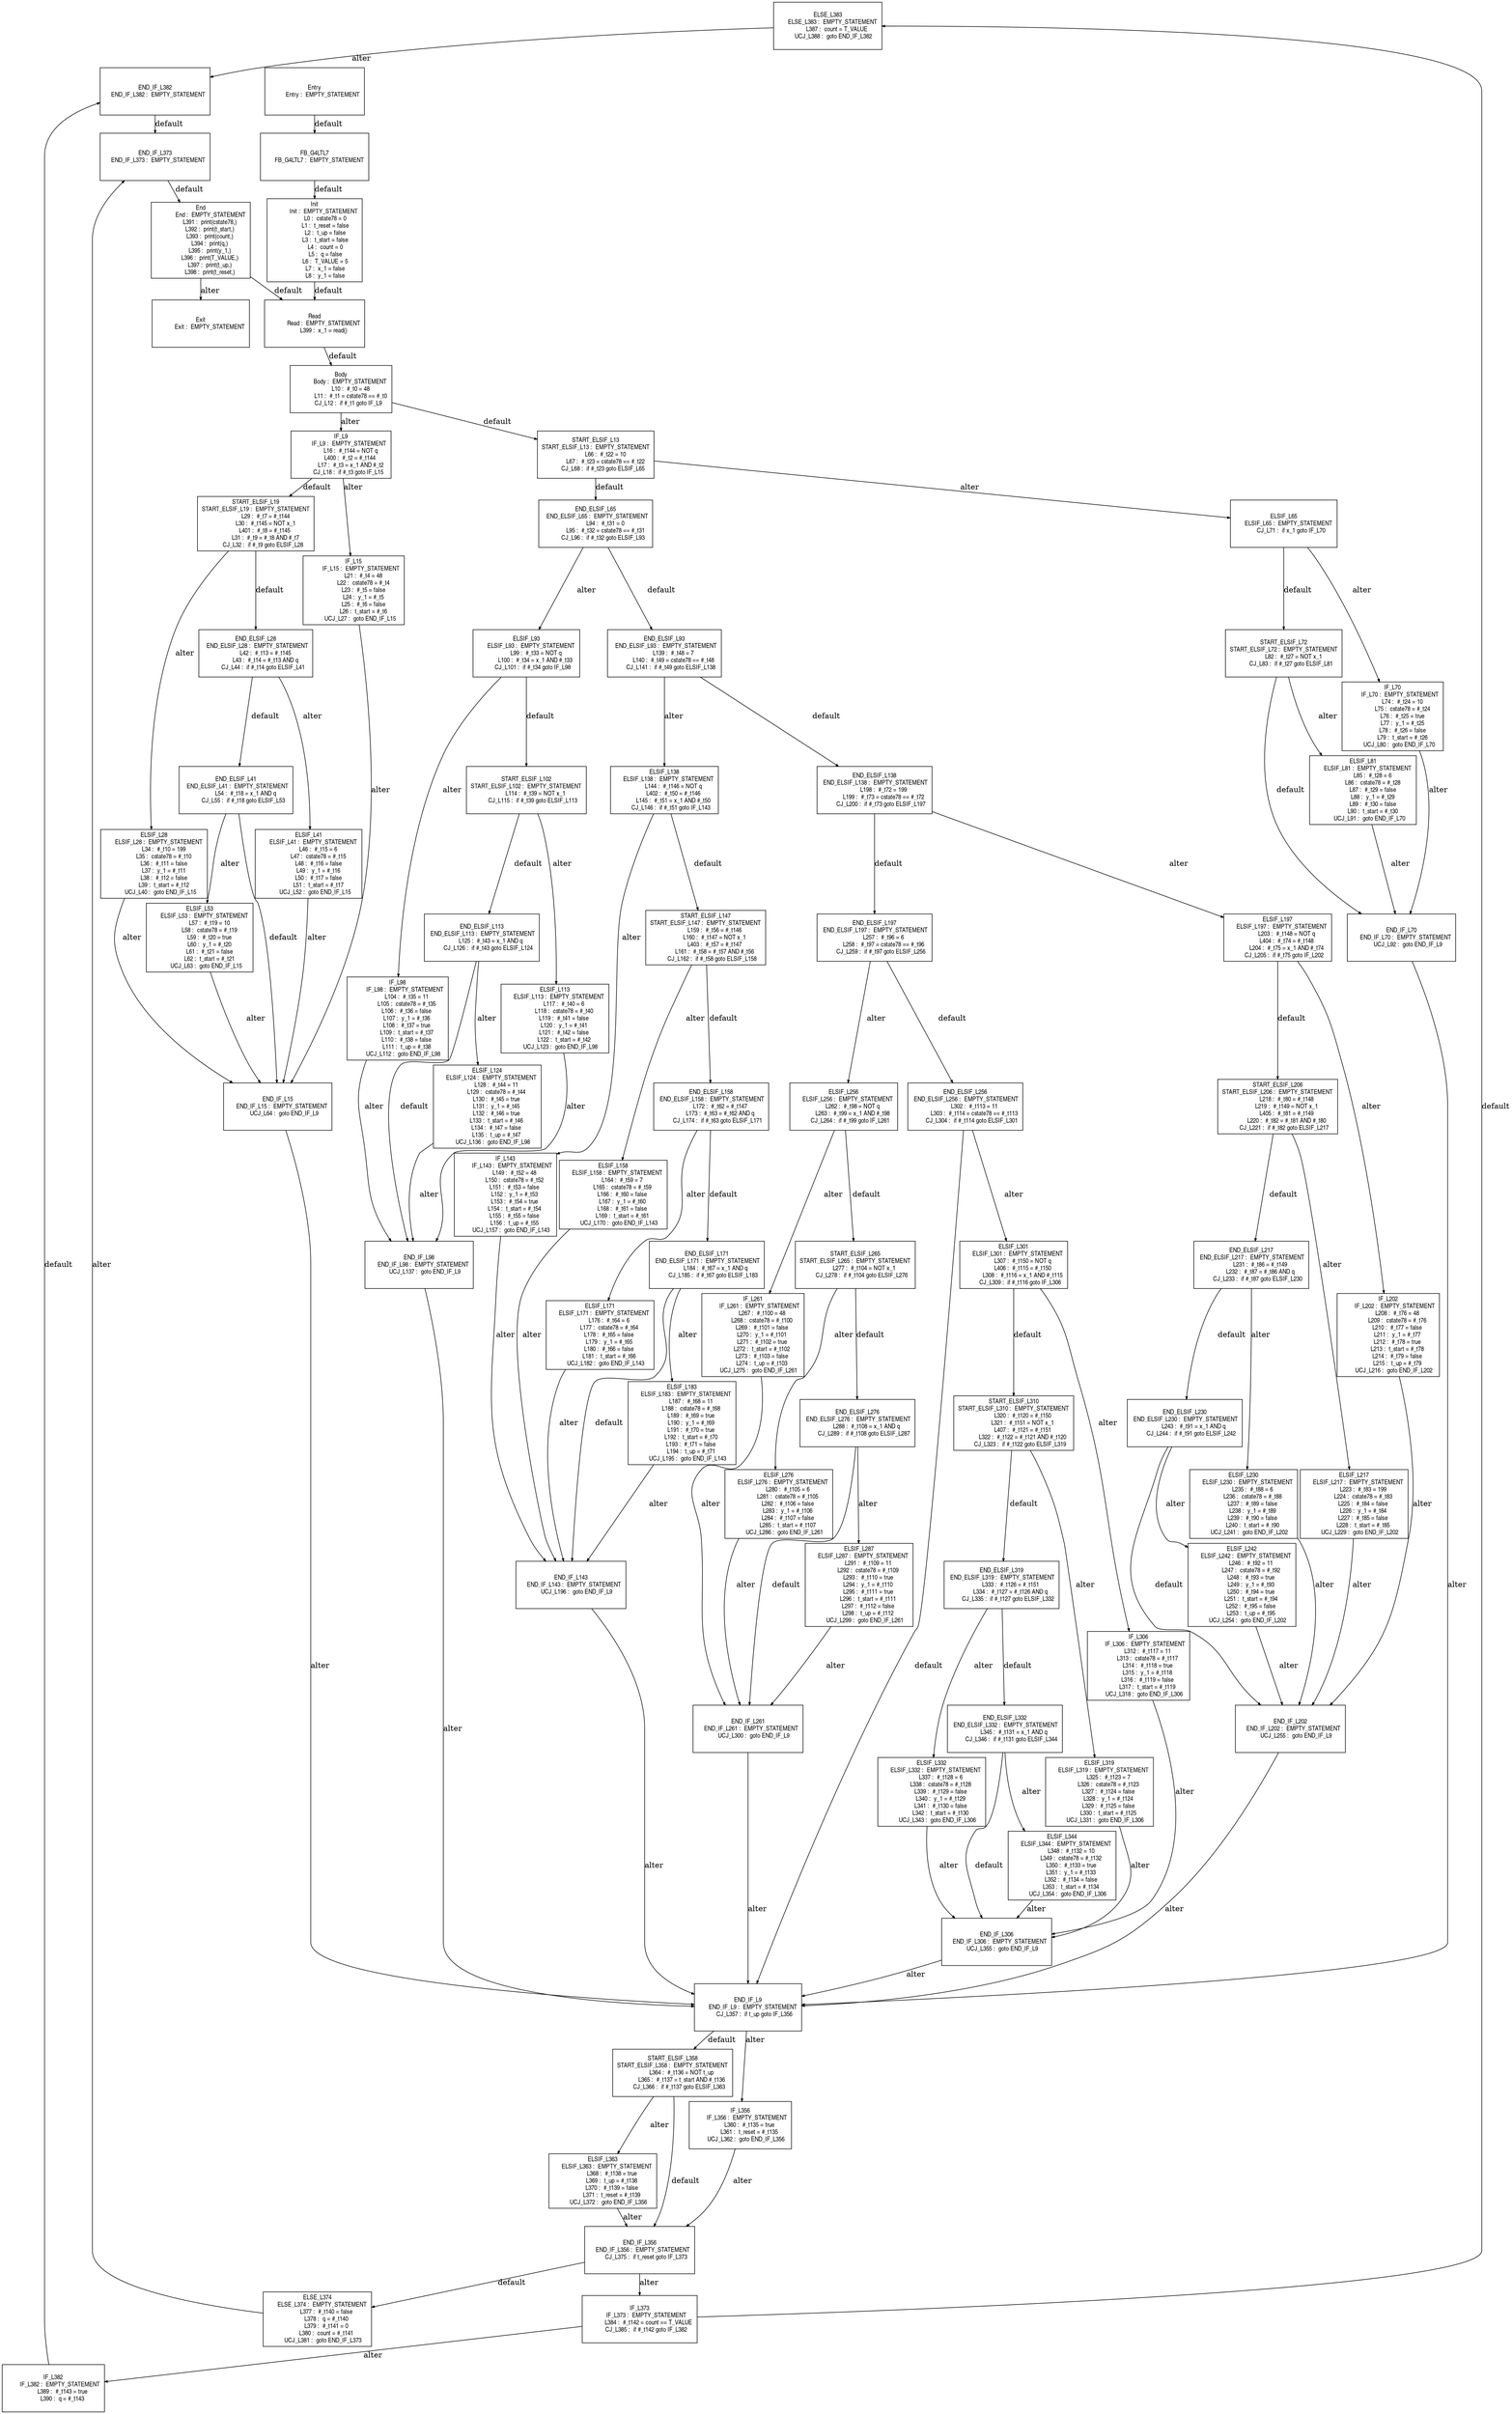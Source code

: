 digraph G {
  ranksep=.25;
  edge [arrowsize=.5]
  node [shape=rectangle, fontname="ArialNarrow",
        fontsize=12,  height=1.2];
  "ELSE_L383
      ELSE_L383 :  EMPTY_STATEMENT
           L387 :  count = T_VALUE
       UCJ_L388 :  goto END_IF_L382
"; "END_IF_L382
    END_IF_L382 :  EMPTY_STATEMENT
"; "IF_L9
          IF_L9 :  EMPTY_STATEMENT
            L16 :  #_t144 = NOT q
           L400 :  #_t2 = #_t144
            L17 :  #_t3 = x_1 AND #_t2
         CJ_L18 :  if #_t3 goto IF_L15
"; "ELSIF_L81
      ELSIF_L81 :  EMPTY_STATEMENT
            L85 :  #_t28 = 6
            L86 :  cstate78 = #_t28
            L87 :  #_t29 = false
            L88 :  y_1 = #_t29
            L89 :  #_t30 = false
            L90 :  t_start = #_t30
        UCJ_L91 :  goto END_IF_L70
"; "START_ELSIF_L102
START_ELSIF_L102 :  EMPTY_STATEMENT
           L114 :  #_t39 = NOT x_1
        CJ_L115 :  if #_t39 goto ELSIF_L113
"; "IF_L356
        IF_L356 :  EMPTY_STATEMENT
           L360 :  #_t135 = true
           L361 :  t_reset = #_t135
       UCJ_L362 :  goto END_IF_L356
"; "END_ELSIF_L171
 END_ELSIF_L171 :  EMPTY_STATEMENT
           L184 :  #_t67 = x_1 AND q
        CJ_L185 :  if #_t67 goto ELSIF_L183
"; "ELSIF_L171
     ELSIF_L171 :  EMPTY_STATEMENT
           L176 :  #_t64 = 6
           L177 :  cstate78 = #_t64
           L178 :  #_t65 = false
           L179 :  y_1 = #_t65
           L180 :  #_t66 = false
           L181 :  t_start = #_t66
       UCJ_L182 :  goto END_IF_L143
"; "END_IF_L98
     END_IF_L98 :  EMPTY_STATEMENT
       UCJ_L137 :  goto END_IF_L9
"; "IF_L143
        IF_L143 :  EMPTY_STATEMENT
           L149 :  #_t52 = 48
           L150 :  cstate78 = #_t52
           L151 :  #_t53 = false
           L152 :  y_1 = #_t53
           L153 :  #_t54 = true
           L154 :  t_start = #_t54
           L155 :  #_t55 = false
           L156 :  t_up = #_t55
       UCJ_L157 :  goto END_IF_L143
"; "END_ELSIF_L138
 END_ELSIF_L138 :  EMPTY_STATEMENT
           L198 :  #_t72 = 199
           L199 :  #_t73 = cstate78 == #_t72
        CJ_L200 :  if #_t73 goto ELSIF_L197
"; "END_IF_L70
     END_IF_L70 :  EMPTY_STATEMENT
        UCJ_L92 :  goto END_IF_L9
"; "ELSIF_L276
     ELSIF_L276 :  EMPTY_STATEMENT
           L280 :  #_t105 = 6
           L281 :  cstate78 = #_t105
           L282 :  #_t106 = false
           L283 :  y_1 = #_t106
           L284 :  #_t107 = false
           L285 :  t_start = #_t107
       UCJ_L286 :  goto END_IF_L261
"; "END_ELSIF_L319
 END_ELSIF_L319 :  EMPTY_STATEMENT
           L333 :  #_t126 = #_t151
           L334 :  #_t127 = #_t126 AND q
        CJ_L335 :  if #_t127 goto ELSIF_L332
"; "ELSIF_L41
      ELSIF_L41 :  EMPTY_STATEMENT
            L46 :  #_t15 = 6
            L47 :  cstate78 = #_t15
            L48 :  #_t16 = false
            L49 :  y_1 = #_t16
            L50 :  #_t17 = false
            L51 :  t_start = #_t17
        UCJ_L52 :  goto END_IF_L15
"; "END_ELSIF_L158
 END_ELSIF_L158 :  EMPTY_STATEMENT
           L172 :  #_t62 = #_t147
           L173 :  #_t63 = #_t62 AND q
        CJ_L174 :  if #_t63 goto ELSIF_L171
"; "END_ELSIF_L276
 END_ELSIF_L276 :  EMPTY_STATEMENT
           L288 :  #_t108 = x_1 AND q
        CJ_L289 :  if #_t108 goto ELSIF_L287
"; "ELSIF_L93
      ELSIF_L93 :  EMPTY_STATEMENT
            L99 :  #_t33 = NOT q
           L100 :  #_t34 = x_1 AND #_t33
        CJ_L101 :  if #_t34 goto IF_L98
"; "FB_G4LTL7
      FB_G4LTL7 :  EMPTY_STATEMENT
"; "IF_L306
        IF_L306 :  EMPTY_STATEMENT
           L312 :  #_t117 = 11
           L313 :  cstate78 = #_t117
           L314 :  #_t118 = true
           L315 :  y_1 = #_t118
           L316 :  #_t119 = false
           L317 :  t_start = #_t119
       UCJ_L318 :  goto END_IF_L306
"; "END_IF_L306
    END_IF_L306 :  EMPTY_STATEMENT
       UCJ_L355 :  goto END_IF_L9
"; "END_ELSIF_L65
  END_ELSIF_L65 :  EMPTY_STATEMENT
            L94 :  #_t31 = 0
            L95 :  #_t32 = cstate78 == #_t31
         CJ_L96 :  if #_t32 goto ELSIF_L93
"; "ELSIF_L28
      ELSIF_L28 :  EMPTY_STATEMENT
            L34 :  #_t10 = 199
            L35 :  cstate78 = #_t10
            L36 :  #_t11 = false
            L37 :  y_1 = #_t11
            L38 :  #_t12 = false
            L39 :  t_start = #_t12
        UCJ_L40 :  goto END_IF_L15
"; "START_ELSIF_L206
START_ELSIF_L206 :  EMPTY_STATEMENT
           L218 :  #_t80 = #_t148
           L219 :  #_t149 = NOT x_1
           L405 :  #_t81 = #_t149
           L220 :  #_t82 = #_t81 AND #_t80
        CJ_L221 :  if #_t82 goto ELSIF_L217
"; "IF_L98
         IF_L98 :  EMPTY_STATEMENT
           L104 :  #_t35 = 11
           L105 :  cstate78 = #_t35
           L106 :  #_t36 = false
           L107 :  y_1 = #_t36
           L108 :  #_t37 = true
           L109 :  t_start = #_t37
           L110 :  #_t38 = false
           L111 :  t_up = #_t38
       UCJ_L112 :  goto END_IF_L98
"; "ELSIF_L256
     ELSIF_L256 :  EMPTY_STATEMENT
           L262 :  #_t98 = NOT q
           L263 :  #_t99 = x_1 AND #_t98
        CJ_L264 :  if #_t99 goto IF_L261
"; "IF_L373
        IF_L373 :  EMPTY_STATEMENT
           L384 :  #_t142 = count == T_VALUE
        CJ_L385 :  if #_t142 goto IF_L382
"; "ELSE_L374
      ELSE_L374 :  EMPTY_STATEMENT
           L377 :  #_t140 = false
           L378 :  q = #_t140
           L379 :  #_t141 = 0
           L380 :  count = #_t141
       UCJ_L381 :  goto END_IF_L373
"; "ELSIF_L138
     ELSIF_L138 :  EMPTY_STATEMENT
           L144 :  #_t146 = NOT q
           L402 :  #_t50 = #_t146
           L145 :  #_t51 = x_1 AND #_t50
        CJ_L146 :  if #_t51 goto IF_L143
"; "IF_L382
        IF_L382 :  EMPTY_STATEMENT
           L389 :  #_t143 = true
           L390 :  q = #_t143
"; "ELSIF_L65
      ELSIF_L65 :  EMPTY_STATEMENT
         CJ_L71 :  if x_1 goto IF_L70
"; "START_ELSIF_L147
START_ELSIF_L147 :  EMPTY_STATEMENT
           L159 :  #_t56 = #_t146
           L160 :  #_t147 = NOT x_1
           L403 :  #_t57 = #_t147
           L161 :  #_t58 = #_t57 AND #_t56
        CJ_L162 :  if #_t58 goto ELSIF_L158
"; "Entry
          Entry :  EMPTY_STATEMENT
"; "ELSIF_L113
     ELSIF_L113 :  EMPTY_STATEMENT
           L117 :  #_t40 = 6
           L118 :  cstate78 = #_t40
           L119 :  #_t41 = false
           L120 :  y_1 = #_t41
           L121 :  #_t42 = false
           L122 :  t_start = #_t42
       UCJ_L123 :  goto END_IF_L98
"; "END_ELSIF_L28
  END_ELSIF_L28 :  EMPTY_STATEMENT
            L42 :  #_t13 = #_t145
            L43 :  #_t14 = #_t13 AND q
         CJ_L44 :  if #_t14 goto ELSIF_L41
"; "START_ELSIF_L358
START_ELSIF_L358 :  EMPTY_STATEMENT
           L364 :  #_t136 = NOT t_up
           L365 :  #_t137 = t_start AND #_t136
        CJ_L366 :  if #_t137 goto ELSIF_L363
"; "END_ELSIF_L93
  END_ELSIF_L93 :  EMPTY_STATEMENT
           L139 :  #_t48 = 7
           L140 :  #_t49 = cstate78 == #_t48
        CJ_L141 :  if #_t49 goto ELSIF_L138
"; "START_ELSIF_L265
START_ELSIF_L265 :  EMPTY_STATEMENT
           L277 :  #_t104 = NOT x_1
        CJ_L278 :  if #_t104 goto ELSIF_L276
"; "ELSIF_L197
     ELSIF_L197 :  EMPTY_STATEMENT
           L203 :  #_t148 = NOT q
           L404 :  #_t74 = #_t148
           L204 :  #_t75 = x_1 AND #_t74
        CJ_L205 :  if #_t75 goto IF_L202
"; "ELSIF_L158
     ELSIF_L158 :  EMPTY_STATEMENT
           L164 :  #_t59 = 7
           L165 :  cstate78 = #_t59
           L166 :  #_t60 = false
           L167 :  y_1 = #_t60
           L168 :  #_t61 = false
           L169 :  t_start = #_t61
       UCJ_L170 :  goto END_IF_L143
"; "END_ELSIF_L113
 END_ELSIF_L113 :  EMPTY_STATEMENT
           L125 :  #_t43 = x_1 AND q
        CJ_L126 :  if #_t43 goto ELSIF_L124
"; "Read
           Read :  EMPTY_STATEMENT
           L399 :  x_1 = read()
"; "Init
           Init :  EMPTY_STATEMENT
             L0 :  cstate78 = 0
             L1 :  t_reset = false
             L2 :  t_up = false
             L3 :  t_start = false
             L4 :  count = 0
             L5 :  q = false
             L6 :  T_VALUE = 5
             L7 :  x_1 = false
             L8 :  y_1 = false
"; "ELSIF_L344
     ELSIF_L344 :  EMPTY_STATEMENT
           L348 :  #_t132 = 10
           L349 :  cstate78 = #_t132
           L350 :  #_t133 = true
           L351 :  y_1 = #_t133
           L352 :  #_t134 = false
           L353 :  t_start = #_t134
       UCJ_L354 :  goto END_IF_L306
"; "Exit
           Exit :  EMPTY_STATEMENT
"; "END_IF_L15
     END_IF_L15 :  EMPTY_STATEMENT
        UCJ_L64 :  goto END_IF_L9
"; "END_ELSIF_L332
 END_ELSIF_L332 :  EMPTY_STATEMENT
           L345 :  #_t131 = x_1 AND q
        CJ_L346 :  if #_t131 goto ELSIF_L344
"; "END_IF_L356
    END_IF_L356 :  EMPTY_STATEMENT
        CJ_L375 :  if t_reset goto IF_L373
"; "ELSIF_L183
     ELSIF_L183 :  EMPTY_STATEMENT
           L187 :  #_t68 = 11
           L188 :  cstate78 = #_t68
           L189 :  #_t69 = true
           L190 :  y_1 = #_t69
           L191 :  #_t70 = true
           L192 :  t_start = #_t70
           L193 :  #_t71 = false
           L194 :  t_up = #_t71
       UCJ_L195 :  goto END_IF_L143
"; "ELSIF_L217
     ELSIF_L217 :  EMPTY_STATEMENT
           L223 :  #_t83 = 199
           L224 :  cstate78 = #_t83
           L225 :  #_t84 = false
           L226 :  y_1 = #_t84
           L227 :  #_t85 = false
           L228 :  t_start = #_t85
       UCJ_L229 :  goto END_IF_L202
"; "IF_L202
        IF_L202 :  EMPTY_STATEMENT
           L208 :  #_t76 = 48
           L209 :  cstate78 = #_t76
           L210 :  #_t77 = false
           L211 :  y_1 = #_t77
           L212 :  #_t78 = true
           L213 :  t_start = #_t78
           L214 :  #_t79 = false
           L215 :  t_up = #_t79
       UCJ_L216 :  goto END_IF_L202
"; "IF_L15
         IF_L15 :  EMPTY_STATEMENT
            L21 :  #_t4 = 48
            L22 :  cstate78 = #_t4
            L23 :  #_t5 = false
            L24 :  y_1 = #_t5
            L25 :  #_t6 = false
            L26 :  t_start = #_t6
        UCJ_L27 :  goto END_IF_L15
"; "ELSIF_L242
     ELSIF_L242 :  EMPTY_STATEMENT
           L246 :  #_t92 = 11
           L247 :  cstate78 = #_t92
           L248 :  #_t93 = true
           L249 :  y_1 = #_t93
           L250 :  #_t94 = true
           L251 :  t_start = #_t94
           L252 :  #_t95 = false
           L253 :  t_up = #_t95
       UCJ_L254 :  goto END_IF_L202
"; "START_ELSIF_L19
START_ELSIF_L19 :  EMPTY_STATEMENT
            L29 :  #_t7 = #_t144
            L30 :  #_t145 = NOT x_1
           L401 :  #_t8 = #_t145
            L31 :  #_t9 = #_t8 AND #_t7
         CJ_L32 :  if #_t9 goto ELSIF_L28
"; "ELSIF_L124
     ELSIF_L124 :  EMPTY_STATEMENT
           L128 :  #_t44 = 11
           L129 :  cstate78 = #_t44
           L130 :  #_t45 = true
           L131 :  y_1 = #_t45
           L132 :  #_t46 = true
           L133 :  t_start = #_t46
           L134 :  #_t47 = false
           L135 :  t_up = #_t47
       UCJ_L136 :  goto END_IF_L98
"; "END_IF_L373
    END_IF_L373 :  EMPTY_STATEMENT
"; "ELSIF_L319
     ELSIF_L319 :  EMPTY_STATEMENT
           L325 :  #_t123 = 7
           L326 :  cstate78 = #_t123
           L327 :  #_t124 = false
           L328 :  y_1 = #_t124
           L329 :  #_t125 = false
           L330 :  t_start = #_t125
       UCJ_L331 :  goto END_IF_L306
"; "ELSIF_L363
     ELSIF_L363 :  EMPTY_STATEMENT
           L368 :  #_t138 = true
           L369 :  t_up = #_t138
           L370 :  #_t139 = false
           L371 :  t_reset = #_t139
       UCJ_L372 :  goto END_IF_L356
"; "END_ELSIF_L217
 END_ELSIF_L217 :  EMPTY_STATEMENT
           L231 :  #_t86 = #_t149
           L232 :  #_t87 = #_t86 AND q
        CJ_L233 :  if #_t87 goto ELSIF_L230
"; "END_ELSIF_L197
 END_ELSIF_L197 :  EMPTY_STATEMENT
           L257 :  #_t96 = 6
           L258 :  #_t97 = cstate78 == #_t96
        CJ_L259 :  if #_t97 goto ELSIF_L256
"; "Body
           Body :  EMPTY_STATEMENT
            L10 :  #_t0 = 48
            L11 :  #_t1 = cstate78 == #_t0
         CJ_L12 :  if #_t1 goto IF_L9
"; "ELSIF_L332
     ELSIF_L332 :  EMPTY_STATEMENT
           L337 :  #_t128 = 6
           L338 :  cstate78 = #_t128
           L339 :  #_t129 = false
           L340 :  y_1 = #_t129
           L341 :  #_t130 = false
           L342 :  t_start = #_t130
       UCJ_L343 :  goto END_IF_L306
"; "END_IF_L202
    END_IF_L202 :  EMPTY_STATEMENT
       UCJ_L255 :  goto END_IF_L9
"; "IF_L261
        IF_L261 :  EMPTY_STATEMENT
           L267 :  #_t100 = 48
           L268 :  cstate78 = #_t100
           L269 :  #_t101 = false
           L270 :  y_1 = #_t101
           L271 :  #_t102 = true
           L272 :  t_start = #_t102
           L273 :  #_t103 = false
           L274 :  t_up = #_t103
       UCJ_L275 :  goto END_IF_L261
"; "IF_L70
         IF_L70 :  EMPTY_STATEMENT
            L74 :  #_t24 = 10
            L75 :  cstate78 = #_t24
            L76 :  #_t25 = true
            L77 :  y_1 = #_t25
            L78 :  #_t26 = false
            L79 :  t_start = #_t26
        UCJ_L80 :  goto END_IF_L70
"; "ELSIF_L287
     ELSIF_L287 :  EMPTY_STATEMENT
           L291 :  #_t109 = 11
           L292 :  cstate78 = #_t109
           L293 :  #_t110 = true
           L294 :  y_1 = #_t110
           L295 :  #_t111 = true
           L296 :  t_start = #_t111
           L297 :  #_t112 = false
           L298 :  t_up = #_t112
       UCJ_L299 :  goto END_IF_L261
"; "START_ELSIF_L310
START_ELSIF_L310 :  EMPTY_STATEMENT
           L320 :  #_t120 = #_t150
           L321 :  #_t151 = NOT x_1
           L407 :  #_t121 = #_t151
           L322 :  #_t122 = #_t121 AND #_t120
        CJ_L323 :  if #_t122 goto ELSIF_L319
"; "END_IF_L9
      END_IF_L9 :  EMPTY_STATEMENT
        CJ_L357 :  if t_up goto IF_L356
"; "END_ELSIF_L41
  END_ELSIF_L41 :  EMPTY_STATEMENT
            L54 :  #_t18 = x_1 AND q
         CJ_L55 :  if #_t18 goto ELSIF_L53
"; "END_ELSIF_L230
 END_ELSIF_L230 :  EMPTY_STATEMENT
           L243 :  #_t91 = x_1 AND q
        CJ_L244 :  if #_t91 goto ELSIF_L242
"; "End
            End :  EMPTY_STATEMENT
           L391 :  print(cstate78,)
           L392 :  print(t_start,)
           L393 :  print(count,)
           L394 :  print(q,)
           L395 :  print(y_1,)
           L396 :  print(T_VALUE,)
           L397 :  print(t_up,)
           L398 :  print(t_reset,)
"; "ELSIF_L301
     ELSIF_L301 :  EMPTY_STATEMENT
           L307 :  #_t150 = NOT q
           L406 :  #_t115 = #_t150
           L308 :  #_t116 = x_1 AND #_t115
        CJ_L309 :  if #_t116 goto IF_L306
"; "END_IF_L143
    END_IF_L143 :  EMPTY_STATEMENT
       UCJ_L196 :  goto END_IF_L9
"; "ELSIF_L230
     ELSIF_L230 :  EMPTY_STATEMENT
           L235 :  #_t88 = 6
           L236 :  cstate78 = #_t88
           L237 :  #_t89 = false
           L238 :  y_1 = #_t89
           L239 :  #_t90 = false
           L240 :  t_start = #_t90
       UCJ_L241 :  goto END_IF_L202
"; "ELSIF_L53
      ELSIF_L53 :  EMPTY_STATEMENT
            L57 :  #_t19 = 10
            L58 :  cstate78 = #_t19
            L59 :  #_t20 = true
            L60 :  y_1 = #_t20
            L61 :  #_t21 = false
            L62 :  t_start = #_t21
        UCJ_L63 :  goto END_IF_L15
"; "START_ELSIF_L13
START_ELSIF_L13 :  EMPTY_STATEMENT
            L66 :  #_t22 = 10
            L67 :  #_t23 = cstate78 == #_t22
         CJ_L68 :  if #_t23 goto ELSIF_L65
"; "START_ELSIF_L72
START_ELSIF_L72 :  EMPTY_STATEMENT
            L82 :  #_t27 = NOT x_1
         CJ_L83 :  if #_t27 goto ELSIF_L81
"; "END_IF_L261
    END_IF_L261 :  EMPTY_STATEMENT
       UCJ_L300 :  goto END_IF_L9
"; "END_ELSIF_L256
 END_ELSIF_L256 :  EMPTY_STATEMENT
           L302 :  #_t113 = 11
           L303 :  #_t114 = cstate78 == #_t113
        CJ_L304 :  if #_t114 goto ELSIF_L301
"; 
  "FB_G4LTL7
      FB_G4LTL7 :  EMPTY_STATEMENT
" -> "Init
           Init :  EMPTY_STATEMENT
             L0 :  cstate78 = 0
             L1 :  t_reset = false
             L2 :  t_up = false
             L3 :  t_start = false
             L4 :  count = 0
             L5 :  q = false
             L6 :  T_VALUE = 5
             L7 :  x_1 = false
             L8 :  y_1 = false
"  [label="default"];
  "Init
           Init :  EMPTY_STATEMENT
             L0 :  cstate78 = 0
             L1 :  t_reset = false
             L2 :  t_up = false
             L3 :  t_start = false
             L4 :  count = 0
             L5 :  q = false
             L6 :  T_VALUE = 5
             L7 :  x_1 = false
             L8 :  y_1 = false
" -> "Read
           Read :  EMPTY_STATEMENT
           L399 :  x_1 = read()
"  [label="default"];
  "Body
           Body :  EMPTY_STATEMENT
            L10 :  #_t0 = 48
            L11 :  #_t1 = cstate78 == #_t0
         CJ_L12 :  if #_t1 goto IF_L9
" -> "START_ELSIF_L13
START_ELSIF_L13 :  EMPTY_STATEMENT
            L66 :  #_t22 = 10
            L67 :  #_t23 = cstate78 == #_t22
         CJ_L68 :  if #_t23 goto ELSIF_L65
"  [label="default"];
  "Body
           Body :  EMPTY_STATEMENT
            L10 :  #_t0 = 48
            L11 :  #_t1 = cstate78 == #_t0
         CJ_L12 :  if #_t1 goto IF_L9
" -> "IF_L9
          IF_L9 :  EMPTY_STATEMENT
            L16 :  #_t144 = NOT q
           L400 :  #_t2 = #_t144
            L17 :  #_t3 = x_1 AND #_t2
         CJ_L18 :  if #_t3 goto IF_L15
"  [label="alter"];
  "IF_L9
          IF_L9 :  EMPTY_STATEMENT
            L16 :  #_t144 = NOT q
           L400 :  #_t2 = #_t144
            L17 :  #_t3 = x_1 AND #_t2
         CJ_L18 :  if #_t3 goto IF_L15
" -> "START_ELSIF_L19
START_ELSIF_L19 :  EMPTY_STATEMENT
            L29 :  #_t7 = #_t144
            L30 :  #_t145 = NOT x_1
           L401 :  #_t8 = #_t145
            L31 :  #_t9 = #_t8 AND #_t7
         CJ_L32 :  if #_t9 goto ELSIF_L28
"  [label="default"];
  "IF_L9
          IF_L9 :  EMPTY_STATEMENT
            L16 :  #_t144 = NOT q
           L400 :  #_t2 = #_t144
            L17 :  #_t3 = x_1 AND #_t2
         CJ_L18 :  if #_t3 goto IF_L15
" -> "IF_L15
         IF_L15 :  EMPTY_STATEMENT
            L21 :  #_t4 = 48
            L22 :  cstate78 = #_t4
            L23 :  #_t5 = false
            L24 :  y_1 = #_t5
            L25 :  #_t6 = false
            L26 :  t_start = #_t6
        UCJ_L27 :  goto END_IF_L15
"  [label="alter"];
  "IF_L15
         IF_L15 :  EMPTY_STATEMENT
            L21 :  #_t4 = 48
            L22 :  cstate78 = #_t4
            L23 :  #_t5 = false
            L24 :  y_1 = #_t5
            L25 :  #_t6 = false
            L26 :  t_start = #_t6
        UCJ_L27 :  goto END_IF_L15
" -> "END_IF_L15
     END_IF_L15 :  EMPTY_STATEMENT
        UCJ_L64 :  goto END_IF_L9
"  [label="alter"];
  "START_ELSIF_L19
START_ELSIF_L19 :  EMPTY_STATEMENT
            L29 :  #_t7 = #_t144
            L30 :  #_t145 = NOT x_1
           L401 :  #_t8 = #_t145
            L31 :  #_t9 = #_t8 AND #_t7
         CJ_L32 :  if #_t9 goto ELSIF_L28
" -> "END_ELSIF_L28
  END_ELSIF_L28 :  EMPTY_STATEMENT
            L42 :  #_t13 = #_t145
            L43 :  #_t14 = #_t13 AND q
         CJ_L44 :  if #_t14 goto ELSIF_L41
"  [label="default"];
  "START_ELSIF_L19
START_ELSIF_L19 :  EMPTY_STATEMENT
            L29 :  #_t7 = #_t144
            L30 :  #_t145 = NOT x_1
           L401 :  #_t8 = #_t145
            L31 :  #_t9 = #_t8 AND #_t7
         CJ_L32 :  if #_t9 goto ELSIF_L28
" -> "ELSIF_L28
      ELSIF_L28 :  EMPTY_STATEMENT
            L34 :  #_t10 = 199
            L35 :  cstate78 = #_t10
            L36 :  #_t11 = false
            L37 :  y_1 = #_t11
            L38 :  #_t12 = false
            L39 :  t_start = #_t12
        UCJ_L40 :  goto END_IF_L15
"  [label="alter"];
  "ELSIF_L28
      ELSIF_L28 :  EMPTY_STATEMENT
            L34 :  #_t10 = 199
            L35 :  cstate78 = #_t10
            L36 :  #_t11 = false
            L37 :  y_1 = #_t11
            L38 :  #_t12 = false
            L39 :  t_start = #_t12
        UCJ_L40 :  goto END_IF_L15
" -> "END_IF_L15
     END_IF_L15 :  EMPTY_STATEMENT
        UCJ_L64 :  goto END_IF_L9
"  [label="alter"];
  "END_ELSIF_L28
  END_ELSIF_L28 :  EMPTY_STATEMENT
            L42 :  #_t13 = #_t145
            L43 :  #_t14 = #_t13 AND q
         CJ_L44 :  if #_t14 goto ELSIF_L41
" -> "END_ELSIF_L41
  END_ELSIF_L41 :  EMPTY_STATEMENT
            L54 :  #_t18 = x_1 AND q
         CJ_L55 :  if #_t18 goto ELSIF_L53
"  [label="default"];
  "END_ELSIF_L28
  END_ELSIF_L28 :  EMPTY_STATEMENT
            L42 :  #_t13 = #_t145
            L43 :  #_t14 = #_t13 AND q
         CJ_L44 :  if #_t14 goto ELSIF_L41
" -> "ELSIF_L41
      ELSIF_L41 :  EMPTY_STATEMENT
            L46 :  #_t15 = 6
            L47 :  cstate78 = #_t15
            L48 :  #_t16 = false
            L49 :  y_1 = #_t16
            L50 :  #_t17 = false
            L51 :  t_start = #_t17
        UCJ_L52 :  goto END_IF_L15
"  [label="alter"];
  "ELSIF_L41
      ELSIF_L41 :  EMPTY_STATEMENT
            L46 :  #_t15 = 6
            L47 :  cstate78 = #_t15
            L48 :  #_t16 = false
            L49 :  y_1 = #_t16
            L50 :  #_t17 = false
            L51 :  t_start = #_t17
        UCJ_L52 :  goto END_IF_L15
" -> "END_IF_L15
     END_IF_L15 :  EMPTY_STATEMENT
        UCJ_L64 :  goto END_IF_L9
"  [label="alter"];
  "END_ELSIF_L41
  END_ELSIF_L41 :  EMPTY_STATEMENT
            L54 :  #_t18 = x_1 AND q
         CJ_L55 :  if #_t18 goto ELSIF_L53
" -> "END_IF_L15
     END_IF_L15 :  EMPTY_STATEMENT
        UCJ_L64 :  goto END_IF_L9
"  [label="default"];
  "END_ELSIF_L41
  END_ELSIF_L41 :  EMPTY_STATEMENT
            L54 :  #_t18 = x_1 AND q
         CJ_L55 :  if #_t18 goto ELSIF_L53
" -> "ELSIF_L53
      ELSIF_L53 :  EMPTY_STATEMENT
            L57 :  #_t19 = 10
            L58 :  cstate78 = #_t19
            L59 :  #_t20 = true
            L60 :  y_1 = #_t20
            L61 :  #_t21 = false
            L62 :  t_start = #_t21
        UCJ_L63 :  goto END_IF_L15
"  [label="alter"];
  "ELSIF_L53
      ELSIF_L53 :  EMPTY_STATEMENT
            L57 :  #_t19 = 10
            L58 :  cstate78 = #_t19
            L59 :  #_t20 = true
            L60 :  y_1 = #_t20
            L61 :  #_t21 = false
            L62 :  t_start = #_t21
        UCJ_L63 :  goto END_IF_L15
" -> "END_IF_L15
     END_IF_L15 :  EMPTY_STATEMENT
        UCJ_L64 :  goto END_IF_L9
"  [label="alter"];
  "END_IF_L15
     END_IF_L15 :  EMPTY_STATEMENT
        UCJ_L64 :  goto END_IF_L9
" -> "END_IF_L9
      END_IF_L9 :  EMPTY_STATEMENT
        CJ_L357 :  if t_up goto IF_L356
"  [label="alter"];
  "START_ELSIF_L13
START_ELSIF_L13 :  EMPTY_STATEMENT
            L66 :  #_t22 = 10
            L67 :  #_t23 = cstate78 == #_t22
         CJ_L68 :  if #_t23 goto ELSIF_L65
" -> "END_ELSIF_L65
  END_ELSIF_L65 :  EMPTY_STATEMENT
            L94 :  #_t31 = 0
            L95 :  #_t32 = cstate78 == #_t31
         CJ_L96 :  if #_t32 goto ELSIF_L93
"  [label="default"];
  "START_ELSIF_L13
START_ELSIF_L13 :  EMPTY_STATEMENT
            L66 :  #_t22 = 10
            L67 :  #_t23 = cstate78 == #_t22
         CJ_L68 :  if #_t23 goto ELSIF_L65
" -> "ELSIF_L65
      ELSIF_L65 :  EMPTY_STATEMENT
         CJ_L71 :  if x_1 goto IF_L70
"  [label="alter"];
  "ELSIF_L65
      ELSIF_L65 :  EMPTY_STATEMENT
         CJ_L71 :  if x_1 goto IF_L70
" -> "START_ELSIF_L72
START_ELSIF_L72 :  EMPTY_STATEMENT
            L82 :  #_t27 = NOT x_1
         CJ_L83 :  if #_t27 goto ELSIF_L81
"  [label="default"];
  "ELSIF_L65
      ELSIF_L65 :  EMPTY_STATEMENT
         CJ_L71 :  if x_1 goto IF_L70
" -> "IF_L70
         IF_L70 :  EMPTY_STATEMENT
            L74 :  #_t24 = 10
            L75 :  cstate78 = #_t24
            L76 :  #_t25 = true
            L77 :  y_1 = #_t25
            L78 :  #_t26 = false
            L79 :  t_start = #_t26
        UCJ_L80 :  goto END_IF_L70
"  [label="alter"];
  "IF_L70
         IF_L70 :  EMPTY_STATEMENT
            L74 :  #_t24 = 10
            L75 :  cstate78 = #_t24
            L76 :  #_t25 = true
            L77 :  y_1 = #_t25
            L78 :  #_t26 = false
            L79 :  t_start = #_t26
        UCJ_L80 :  goto END_IF_L70
" -> "END_IF_L70
     END_IF_L70 :  EMPTY_STATEMENT
        UCJ_L92 :  goto END_IF_L9
"  [label="alter"];
  "START_ELSIF_L72
START_ELSIF_L72 :  EMPTY_STATEMENT
            L82 :  #_t27 = NOT x_1
         CJ_L83 :  if #_t27 goto ELSIF_L81
" -> "END_IF_L70
     END_IF_L70 :  EMPTY_STATEMENT
        UCJ_L92 :  goto END_IF_L9
"  [label="default"];
  "START_ELSIF_L72
START_ELSIF_L72 :  EMPTY_STATEMENT
            L82 :  #_t27 = NOT x_1
         CJ_L83 :  if #_t27 goto ELSIF_L81
" -> "ELSIF_L81
      ELSIF_L81 :  EMPTY_STATEMENT
            L85 :  #_t28 = 6
            L86 :  cstate78 = #_t28
            L87 :  #_t29 = false
            L88 :  y_1 = #_t29
            L89 :  #_t30 = false
            L90 :  t_start = #_t30
        UCJ_L91 :  goto END_IF_L70
"  [label="alter"];
  "ELSIF_L81
      ELSIF_L81 :  EMPTY_STATEMENT
            L85 :  #_t28 = 6
            L86 :  cstate78 = #_t28
            L87 :  #_t29 = false
            L88 :  y_1 = #_t29
            L89 :  #_t30 = false
            L90 :  t_start = #_t30
        UCJ_L91 :  goto END_IF_L70
" -> "END_IF_L70
     END_IF_L70 :  EMPTY_STATEMENT
        UCJ_L92 :  goto END_IF_L9
"  [label="alter"];
  "END_IF_L70
     END_IF_L70 :  EMPTY_STATEMENT
        UCJ_L92 :  goto END_IF_L9
" -> "END_IF_L9
      END_IF_L9 :  EMPTY_STATEMENT
        CJ_L357 :  if t_up goto IF_L356
"  [label="alter"];
  "END_ELSIF_L65
  END_ELSIF_L65 :  EMPTY_STATEMENT
            L94 :  #_t31 = 0
            L95 :  #_t32 = cstate78 == #_t31
         CJ_L96 :  if #_t32 goto ELSIF_L93
" -> "END_ELSIF_L93
  END_ELSIF_L93 :  EMPTY_STATEMENT
           L139 :  #_t48 = 7
           L140 :  #_t49 = cstate78 == #_t48
        CJ_L141 :  if #_t49 goto ELSIF_L138
"  [label="default"];
  "END_ELSIF_L65
  END_ELSIF_L65 :  EMPTY_STATEMENT
            L94 :  #_t31 = 0
            L95 :  #_t32 = cstate78 == #_t31
         CJ_L96 :  if #_t32 goto ELSIF_L93
" -> "ELSIF_L93
      ELSIF_L93 :  EMPTY_STATEMENT
            L99 :  #_t33 = NOT q
           L100 :  #_t34 = x_1 AND #_t33
        CJ_L101 :  if #_t34 goto IF_L98
"  [label="alter"];
  "ELSIF_L93
      ELSIF_L93 :  EMPTY_STATEMENT
            L99 :  #_t33 = NOT q
           L100 :  #_t34 = x_1 AND #_t33
        CJ_L101 :  if #_t34 goto IF_L98
" -> "START_ELSIF_L102
START_ELSIF_L102 :  EMPTY_STATEMENT
           L114 :  #_t39 = NOT x_1
        CJ_L115 :  if #_t39 goto ELSIF_L113
"  [label="default"];
  "ELSIF_L93
      ELSIF_L93 :  EMPTY_STATEMENT
            L99 :  #_t33 = NOT q
           L100 :  #_t34 = x_1 AND #_t33
        CJ_L101 :  if #_t34 goto IF_L98
" -> "IF_L98
         IF_L98 :  EMPTY_STATEMENT
           L104 :  #_t35 = 11
           L105 :  cstate78 = #_t35
           L106 :  #_t36 = false
           L107 :  y_1 = #_t36
           L108 :  #_t37 = true
           L109 :  t_start = #_t37
           L110 :  #_t38 = false
           L111 :  t_up = #_t38
       UCJ_L112 :  goto END_IF_L98
"  [label="alter"];
  "IF_L98
         IF_L98 :  EMPTY_STATEMENT
           L104 :  #_t35 = 11
           L105 :  cstate78 = #_t35
           L106 :  #_t36 = false
           L107 :  y_1 = #_t36
           L108 :  #_t37 = true
           L109 :  t_start = #_t37
           L110 :  #_t38 = false
           L111 :  t_up = #_t38
       UCJ_L112 :  goto END_IF_L98
" -> "END_IF_L98
     END_IF_L98 :  EMPTY_STATEMENT
       UCJ_L137 :  goto END_IF_L9
"  [label="alter"];
  "START_ELSIF_L102
START_ELSIF_L102 :  EMPTY_STATEMENT
           L114 :  #_t39 = NOT x_1
        CJ_L115 :  if #_t39 goto ELSIF_L113
" -> "END_ELSIF_L113
 END_ELSIF_L113 :  EMPTY_STATEMENT
           L125 :  #_t43 = x_1 AND q
        CJ_L126 :  if #_t43 goto ELSIF_L124
"  [label="default"];
  "START_ELSIF_L102
START_ELSIF_L102 :  EMPTY_STATEMENT
           L114 :  #_t39 = NOT x_1
        CJ_L115 :  if #_t39 goto ELSIF_L113
" -> "ELSIF_L113
     ELSIF_L113 :  EMPTY_STATEMENT
           L117 :  #_t40 = 6
           L118 :  cstate78 = #_t40
           L119 :  #_t41 = false
           L120 :  y_1 = #_t41
           L121 :  #_t42 = false
           L122 :  t_start = #_t42
       UCJ_L123 :  goto END_IF_L98
"  [label="alter"];
  "ELSIF_L113
     ELSIF_L113 :  EMPTY_STATEMENT
           L117 :  #_t40 = 6
           L118 :  cstate78 = #_t40
           L119 :  #_t41 = false
           L120 :  y_1 = #_t41
           L121 :  #_t42 = false
           L122 :  t_start = #_t42
       UCJ_L123 :  goto END_IF_L98
" -> "END_IF_L98
     END_IF_L98 :  EMPTY_STATEMENT
       UCJ_L137 :  goto END_IF_L9
"  [label="alter"];
  "END_ELSIF_L113
 END_ELSIF_L113 :  EMPTY_STATEMENT
           L125 :  #_t43 = x_1 AND q
        CJ_L126 :  if #_t43 goto ELSIF_L124
" -> "END_IF_L98
     END_IF_L98 :  EMPTY_STATEMENT
       UCJ_L137 :  goto END_IF_L9
"  [label="default"];
  "END_ELSIF_L113
 END_ELSIF_L113 :  EMPTY_STATEMENT
           L125 :  #_t43 = x_1 AND q
        CJ_L126 :  if #_t43 goto ELSIF_L124
" -> "ELSIF_L124
     ELSIF_L124 :  EMPTY_STATEMENT
           L128 :  #_t44 = 11
           L129 :  cstate78 = #_t44
           L130 :  #_t45 = true
           L131 :  y_1 = #_t45
           L132 :  #_t46 = true
           L133 :  t_start = #_t46
           L134 :  #_t47 = false
           L135 :  t_up = #_t47
       UCJ_L136 :  goto END_IF_L98
"  [label="alter"];
  "ELSIF_L124
     ELSIF_L124 :  EMPTY_STATEMENT
           L128 :  #_t44 = 11
           L129 :  cstate78 = #_t44
           L130 :  #_t45 = true
           L131 :  y_1 = #_t45
           L132 :  #_t46 = true
           L133 :  t_start = #_t46
           L134 :  #_t47 = false
           L135 :  t_up = #_t47
       UCJ_L136 :  goto END_IF_L98
" -> "END_IF_L98
     END_IF_L98 :  EMPTY_STATEMENT
       UCJ_L137 :  goto END_IF_L9
"  [label="alter"];
  "END_IF_L98
     END_IF_L98 :  EMPTY_STATEMENT
       UCJ_L137 :  goto END_IF_L9
" -> "END_IF_L9
      END_IF_L9 :  EMPTY_STATEMENT
        CJ_L357 :  if t_up goto IF_L356
"  [label="alter"];
  "END_ELSIF_L93
  END_ELSIF_L93 :  EMPTY_STATEMENT
           L139 :  #_t48 = 7
           L140 :  #_t49 = cstate78 == #_t48
        CJ_L141 :  if #_t49 goto ELSIF_L138
" -> "END_ELSIF_L138
 END_ELSIF_L138 :  EMPTY_STATEMENT
           L198 :  #_t72 = 199
           L199 :  #_t73 = cstate78 == #_t72
        CJ_L200 :  if #_t73 goto ELSIF_L197
"  [label="default"];
  "END_ELSIF_L93
  END_ELSIF_L93 :  EMPTY_STATEMENT
           L139 :  #_t48 = 7
           L140 :  #_t49 = cstate78 == #_t48
        CJ_L141 :  if #_t49 goto ELSIF_L138
" -> "ELSIF_L138
     ELSIF_L138 :  EMPTY_STATEMENT
           L144 :  #_t146 = NOT q
           L402 :  #_t50 = #_t146
           L145 :  #_t51 = x_1 AND #_t50
        CJ_L146 :  if #_t51 goto IF_L143
"  [label="alter"];
  "ELSIF_L138
     ELSIF_L138 :  EMPTY_STATEMENT
           L144 :  #_t146 = NOT q
           L402 :  #_t50 = #_t146
           L145 :  #_t51 = x_1 AND #_t50
        CJ_L146 :  if #_t51 goto IF_L143
" -> "START_ELSIF_L147
START_ELSIF_L147 :  EMPTY_STATEMENT
           L159 :  #_t56 = #_t146
           L160 :  #_t147 = NOT x_1
           L403 :  #_t57 = #_t147
           L161 :  #_t58 = #_t57 AND #_t56
        CJ_L162 :  if #_t58 goto ELSIF_L158
"  [label="default"];
  "ELSIF_L138
     ELSIF_L138 :  EMPTY_STATEMENT
           L144 :  #_t146 = NOT q
           L402 :  #_t50 = #_t146
           L145 :  #_t51 = x_1 AND #_t50
        CJ_L146 :  if #_t51 goto IF_L143
" -> "IF_L143
        IF_L143 :  EMPTY_STATEMENT
           L149 :  #_t52 = 48
           L150 :  cstate78 = #_t52
           L151 :  #_t53 = false
           L152 :  y_1 = #_t53
           L153 :  #_t54 = true
           L154 :  t_start = #_t54
           L155 :  #_t55 = false
           L156 :  t_up = #_t55
       UCJ_L157 :  goto END_IF_L143
"  [label="alter"];
  "IF_L143
        IF_L143 :  EMPTY_STATEMENT
           L149 :  #_t52 = 48
           L150 :  cstate78 = #_t52
           L151 :  #_t53 = false
           L152 :  y_1 = #_t53
           L153 :  #_t54 = true
           L154 :  t_start = #_t54
           L155 :  #_t55 = false
           L156 :  t_up = #_t55
       UCJ_L157 :  goto END_IF_L143
" -> "END_IF_L143
    END_IF_L143 :  EMPTY_STATEMENT
       UCJ_L196 :  goto END_IF_L9
"  [label="alter"];
  "START_ELSIF_L147
START_ELSIF_L147 :  EMPTY_STATEMENT
           L159 :  #_t56 = #_t146
           L160 :  #_t147 = NOT x_1
           L403 :  #_t57 = #_t147
           L161 :  #_t58 = #_t57 AND #_t56
        CJ_L162 :  if #_t58 goto ELSIF_L158
" -> "END_ELSIF_L158
 END_ELSIF_L158 :  EMPTY_STATEMENT
           L172 :  #_t62 = #_t147
           L173 :  #_t63 = #_t62 AND q
        CJ_L174 :  if #_t63 goto ELSIF_L171
"  [label="default"];
  "START_ELSIF_L147
START_ELSIF_L147 :  EMPTY_STATEMENT
           L159 :  #_t56 = #_t146
           L160 :  #_t147 = NOT x_1
           L403 :  #_t57 = #_t147
           L161 :  #_t58 = #_t57 AND #_t56
        CJ_L162 :  if #_t58 goto ELSIF_L158
" -> "ELSIF_L158
     ELSIF_L158 :  EMPTY_STATEMENT
           L164 :  #_t59 = 7
           L165 :  cstate78 = #_t59
           L166 :  #_t60 = false
           L167 :  y_1 = #_t60
           L168 :  #_t61 = false
           L169 :  t_start = #_t61
       UCJ_L170 :  goto END_IF_L143
"  [label="alter"];
  "ELSIF_L158
     ELSIF_L158 :  EMPTY_STATEMENT
           L164 :  #_t59 = 7
           L165 :  cstate78 = #_t59
           L166 :  #_t60 = false
           L167 :  y_1 = #_t60
           L168 :  #_t61 = false
           L169 :  t_start = #_t61
       UCJ_L170 :  goto END_IF_L143
" -> "END_IF_L143
    END_IF_L143 :  EMPTY_STATEMENT
       UCJ_L196 :  goto END_IF_L9
"  [label="alter"];
  "END_ELSIF_L158
 END_ELSIF_L158 :  EMPTY_STATEMENT
           L172 :  #_t62 = #_t147
           L173 :  #_t63 = #_t62 AND q
        CJ_L174 :  if #_t63 goto ELSIF_L171
" -> "END_ELSIF_L171
 END_ELSIF_L171 :  EMPTY_STATEMENT
           L184 :  #_t67 = x_1 AND q
        CJ_L185 :  if #_t67 goto ELSIF_L183
"  [label="default"];
  "END_ELSIF_L158
 END_ELSIF_L158 :  EMPTY_STATEMENT
           L172 :  #_t62 = #_t147
           L173 :  #_t63 = #_t62 AND q
        CJ_L174 :  if #_t63 goto ELSIF_L171
" -> "ELSIF_L171
     ELSIF_L171 :  EMPTY_STATEMENT
           L176 :  #_t64 = 6
           L177 :  cstate78 = #_t64
           L178 :  #_t65 = false
           L179 :  y_1 = #_t65
           L180 :  #_t66 = false
           L181 :  t_start = #_t66
       UCJ_L182 :  goto END_IF_L143
"  [label="alter"];
  "ELSIF_L171
     ELSIF_L171 :  EMPTY_STATEMENT
           L176 :  #_t64 = 6
           L177 :  cstate78 = #_t64
           L178 :  #_t65 = false
           L179 :  y_1 = #_t65
           L180 :  #_t66 = false
           L181 :  t_start = #_t66
       UCJ_L182 :  goto END_IF_L143
" -> "END_IF_L143
    END_IF_L143 :  EMPTY_STATEMENT
       UCJ_L196 :  goto END_IF_L9
"  [label="alter"];
  "END_ELSIF_L171
 END_ELSIF_L171 :  EMPTY_STATEMENT
           L184 :  #_t67 = x_1 AND q
        CJ_L185 :  if #_t67 goto ELSIF_L183
" -> "END_IF_L143
    END_IF_L143 :  EMPTY_STATEMENT
       UCJ_L196 :  goto END_IF_L9
"  [label="default"];
  "END_ELSIF_L171
 END_ELSIF_L171 :  EMPTY_STATEMENT
           L184 :  #_t67 = x_1 AND q
        CJ_L185 :  if #_t67 goto ELSIF_L183
" -> "ELSIF_L183
     ELSIF_L183 :  EMPTY_STATEMENT
           L187 :  #_t68 = 11
           L188 :  cstate78 = #_t68
           L189 :  #_t69 = true
           L190 :  y_1 = #_t69
           L191 :  #_t70 = true
           L192 :  t_start = #_t70
           L193 :  #_t71 = false
           L194 :  t_up = #_t71
       UCJ_L195 :  goto END_IF_L143
"  [label="alter"];
  "ELSIF_L183
     ELSIF_L183 :  EMPTY_STATEMENT
           L187 :  #_t68 = 11
           L188 :  cstate78 = #_t68
           L189 :  #_t69 = true
           L190 :  y_1 = #_t69
           L191 :  #_t70 = true
           L192 :  t_start = #_t70
           L193 :  #_t71 = false
           L194 :  t_up = #_t71
       UCJ_L195 :  goto END_IF_L143
" -> "END_IF_L143
    END_IF_L143 :  EMPTY_STATEMENT
       UCJ_L196 :  goto END_IF_L9
"  [label="alter"];
  "END_IF_L143
    END_IF_L143 :  EMPTY_STATEMENT
       UCJ_L196 :  goto END_IF_L9
" -> "END_IF_L9
      END_IF_L9 :  EMPTY_STATEMENT
        CJ_L357 :  if t_up goto IF_L356
"  [label="alter"];
  "END_ELSIF_L138
 END_ELSIF_L138 :  EMPTY_STATEMENT
           L198 :  #_t72 = 199
           L199 :  #_t73 = cstate78 == #_t72
        CJ_L200 :  if #_t73 goto ELSIF_L197
" -> "END_ELSIF_L197
 END_ELSIF_L197 :  EMPTY_STATEMENT
           L257 :  #_t96 = 6
           L258 :  #_t97 = cstate78 == #_t96
        CJ_L259 :  if #_t97 goto ELSIF_L256
"  [label="default"];
  "END_ELSIF_L138
 END_ELSIF_L138 :  EMPTY_STATEMENT
           L198 :  #_t72 = 199
           L199 :  #_t73 = cstate78 == #_t72
        CJ_L200 :  if #_t73 goto ELSIF_L197
" -> "ELSIF_L197
     ELSIF_L197 :  EMPTY_STATEMENT
           L203 :  #_t148 = NOT q
           L404 :  #_t74 = #_t148
           L204 :  #_t75 = x_1 AND #_t74
        CJ_L205 :  if #_t75 goto IF_L202
"  [label="alter"];
  "ELSIF_L197
     ELSIF_L197 :  EMPTY_STATEMENT
           L203 :  #_t148 = NOT q
           L404 :  #_t74 = #_t148
           L204 :  #_t75 = x_1 AND #_t74
        CJ_L205 :  if #_t75 goto IF_L202
" -> "START_ELSIF_L206
START_ELSIF_L206 :  EMPTY_STATEMENT
           L218 :  #_t80 = #_t148
           L219 :  #_t149 = NOT x_1
           L405 :  #_t81 = #_t149
           L220 :  #_t82 = #_t81 AND #_t80
        CJ_L221 :  if #_t82 goto ELSIF_L217
"  [label="default"];
  "ELSIF_L197
     ELSIF_L197 :  EMPTY_STATEMENT
           L203 :  #_t148 = NOT q
           L404 :  #_t74 = #_t148
           L204 :  #_t75 = x_1 AND #_t74
        CJ_L205 :  if #_t75 goto IF_L202
" -> "IF_L202
        IF_L202 :  EMPTY_STATEMENT
           L208 :  #_t76 = 48
           L209 :  cstate78 = #_t76
           L210 :  #_t77 = false
           L211 :  y_1 = #_t77
           L212 :  #_t78 = true
           L213 :  t_start = #_t78
           L214 :  #_t79 = false
           L215 :  t_up = #_t79
       UCJ_L216 :  goto END_IF_L202
"  [label="alter"];
  "IF_L202
        IF_L202 :  EMPTY_STATEMENT
           L208 :  #_t76 = 48
           L209 :  cstate78 = #_t76
           L210 :  #_t77 = false
           L211 :  y_1 = #_t77
           L212 :  #_t78 = true
           L213 :  t_start = #_t78
           L214 :  #_t79 = false
           L215 :  t_up = #_t79
       UCJ_L216 :  goto END_IF_L202
" -> "END_IF_L202
    END_IF_L202 :  EMPTY_STATEMENT
       UCJ_L255 :  goto END_IF_L9
"  [label="alter"];
  "START_ELSIF_L206
START_ELSIF_L206 :  EMPTY_STATEMENT
           L218 :  #_t80 = #_t148
           L219 :  #_t149 = NOT x_1
           L405 :  #_t81 = #_t149
           L220 :  #_t82 = #_t81 AND #_t80
        CJ_L221 :  if #_t82 goto ELSIF_L217
" -> "END_ELSIF_L217
 END_ELSIF_L217 :  EMPTY_STATEMENT
           L231 :  #_t86 = #_t149
           L232 :  #_t87 = #_t86 AND q
        CJ_L233 :  if #_t87 goto ELSIF_L230
"  [label="default"];
  "START_ELSIF_L206
START_ELSIF_L206 :  EMPTY_STATEMENT
           L218 :  #_t80 = #_t148
           L219 :  #_t149 = NOT x_1
           L405 :  #_t81 = #_t149
           L220 :  #_t82 = #_t81 AND #_t80
        CJ_L221 :  if #_t82 goto ELSIF_L217
" -> "ELSIF_L217
     ELSIF_L217 :  EMPTY_STATEMENT
           L223 :  #_t83 = 199
           L224 :  cstate78 = #_t83
           L225 :  #_t84 = false
           L226 :  y_1 = #_t84
           L227 :  #_t85 = false
           L228 :  t_start = #_t85
       UCJ_L229 :  goto END_IF_L202
"  [label="alter"];
  "ELSIF_L217
     ELSIF_L217 :  EMPTY_STATEMENT
           L223 :  #_t83 = 199
           L224 :  cstate78 = #_t83
           L225 :  #_t84 = false
           L226 :  y_1 = #_t84
           L227 :  #_t85 = false
           L228 :  t_start = #_t85
       UCJ_L229 :  goto END_IF_L202
" -> "END_IF_L202
    END_IF_L202 :  EMPTY_STATEMENT
       UCJ_L255 :  goto END_IF_L9
"  [label="alter"];
  "END_ELSIF_L217
 END_ELSIF_L217 :  EMPTY_STATEMENT
           L231 :  #_t86 = #_t149
           L232 :  #_t87 = #_t86 AND q
        CJ_L233 :  if #_t87 goto ELSIF_L230
" -> "END_ELSIF_L230
 END_ELSIF_L230 :  EMPTY_STATEMENT
           L243 :  #_t91 = x_1 AND q
        CJ_L244 :  if #_t91 goto ELSIF_L242
"  [label="default"];
  "END_ELSIF_L217
 END_ELSIF_L217 :  EMPTY_STATEMENT
           L231 :  #_t86 = #_t149
           L232 :  #_t87 = #_t86 AND q
        CJ_L233 :  if #_t87 goto ELSIF_L230
" -> "ELSIF_L230
     ELSIF_L230 :  EMPTY_STATEMENT
           L235 :  #_t88 = 6
           L236 :  cstate78 = #_t88
           L237 :  #_t89 = false
           L238 :  y_1 = #_t89
           L239 :  #_t90 = false
           L240 :  t_start = #_t90
       UCJ_L241 :  goto END_IF_L202
"  [label="alter"];
  "ELSIF_L230
     ELSIF_L230 :  EMPTY_STATEMENT
           L235 :  #_t88 = 6
           L236 :  cstate78 = #_t88
           L237 :  #_t89 = false
           L238 :  y_1 = #_t89
           L239 :  #_t90 = false
           L240 :  t_start = #_t90
       UCJ_L241 :  goto END_IF_L202
" -> "END_IF_L202
    END_IF_L202 :  EMPTY_STATEMENT
       UCJ_L255 :  goto END_IF_L9
"  [label="alter"];
  "END_ELSIF_L230
 END_ELSIF_L230 :  EMPTY_STATEMENT
           L243 :  #_t91 = x_1 AND q
        CJ_L244 :  if #_t91 goto ELSIF_L242
" -> "END_IF_L202
    END_IF_L202 :  EMPTY_STATEMENT
       UCJ_L255 :  goto END_IF_L9
"  [label="default"];
  "END_ELSIF_L230
 END_ELSIF_L230 :  EMPTY_STATEMENT
           L243 :  #_t91 = x_1 AND q
        CJ_L244 :  if #_t91 goto ELSIF_L242
" -> "ELSIF_L242
     ELSIF_L242 :  EMPTY_STATEMENT
           L246 :  #_t92 = 11
           L247 :  cstate78 = #_t92
           L248 :  #_t93 = true
           L249 :  y_1 = #_t93
           L250 :  #_t94 = true
           L251 :  t_start = #_t94
           L252 :  #_t95 = false
           L253 :  t_up = #_t95
       UCJ_L254 :  goto END_IF_L202
"  [label="alter"];
  "ELSIF_L242
     ELSIF_L242 :  EMPTY_STATEMENT
           L246 :  #_t92 = 11
           L247 :  cstate78 = #_t92
           L248 :  #_t93 = true
           L249 :  y_1 = #_t93
           L250 :  #_t94 = true
           L251 :  t_start = #_t94
           L252 :  #_t95 = false
           L253 :  t_up = #_t95
       UCJ_L254 :  goto END_IF_L202
" -> "END_IF_L202
    END_IF_L202 :  EMPTY_STATEMENT
       UCJ_L255 :  goto END_IF_L9
"  [label="alter"];
  "END_IF_L202
    END_IF_L202 :  EMPTY_STATEMENT
       UCJ_L255 :  goto END_IF_L9
" -> "END_IF_L9
      END_IF_L9 :  EMPTY_STATEMENT
        CJ_L357 :  if t_up goto IF_L356
"  [label="alter"];
  "END_ELSIF_L197
 END_ELSIF_L197 :  EMPTY_STATEMENT
           L257 :  #_t96 = 6
           L258 :  #_t97 = cstate78 == #_t96
        CJ_L259 :  if #_t97 goto ELSIF_L256
" -> "END_ELSIF_L256
 END_ELSIF_L256 :  EMPTY_STATEMENT
           L302 :  #_t113 = 11
           L303 :  #_t114 = cstate78 == #_t113
        CJ_L304 :  if #_t114 goto ELSIF_L301
"  [label="default"];
  "END_ELSIF_L197
 END_ELSIF_L197 :  EMPTY_STATEMENT
           L257 :  #_t96 = 6
           L258 :  #_t97 = cstate78 == #_t96
        CJ_L259 :  if #_t97 goto ELSIF_L256
" -> "ELSIF_L256
     ELSIF_L256 :  EMPTY_STATEMENT
           L262 :  #_t98 = NOT q
           L263 :  #_t99 = x_1 AND #_t98
        CJ_L264 :  if #_t99 goto IF_L261
"  [label="alter"];
  "ELSIF_L256
     ELSIF_L256 :  EMPTY_STATEMENT
           L262 :  #_t98 = NOT q
           L263 :  #_t99 = x_1 AND #_t98
        CJ_L264 :  if #_t99 goto IF_L261
" -> "START_ELSIF_L265
START_ELSIF_L265 :  EMPTY_STATEMENT
           L277 :  #_t104 = NOT x_1
        CJ_L278 :  if #_t104 goto ELSIF_L276
"  [label="default"];
  "ELSIF_L256
     ELSIF_L256 :  EMPTY_STATEMENT
           L262 :  #_t98 = NOT q
           L263 :  #_t99 = x_1 AND #_t98
        CJ_L264 :  if #_t99 goto IF_L261
" -> "IF_L261
        IF_L261 :  EMPTY_STATEMENT
           L267 :  #_t100 = 48
           L268 :  cstate78 = #_t100
           L269 :  #_t101 = false
           L270 :  y_1 = #_t101
           L271 :  #_t102 = true
           L272 :  t_start = #_t102
           L273 :  #_t103 = false
           L274 :  t_up = #_t103
       UCJ_L275 :  goto END_IF_L261
"  [label="alter"];
  "IF_L261
        IF_L261 :  EMPTY_STATEMENT
           L267 :  #_t100 = 48
           L268 :  cstate78 = #_t100
           L269 :  #_t101 = false
           L270 :  y_1 = #_t101
           L271 :  #_t102 = true
           L272 :  t_start = #_t102
           L273 :  #_t103 = false
           L274 :  t_up = #_t103
       UCJ_L275 :  goto END_IF_L261
" -> "END_IF_L261
    END_IF_L261 :  EMPTY_STATEMENT
       UCJ_L300 :  goto END_IF_L9
"  [label="alter"];
  "START_ELSIF_L265
START_ELSIF_L265 :  EMPTY_STATEMENT
           L277 :  #_t104 = NOT x_1
        CJ_L278 :  if #_t104 goto ELSIF_L276
" -> "END_ELSIF_L276
 END_ELSIF_L276 :  EMPTY_STATEMENT
           L288 :  #_t108 = x_1 AND q
        CJ_L289 :  if #_t108 goto ELSIF_L287
"  [label="default"];
  "START_ELSIF_L265
START_ELSIF_L265 :  EMPTY_STATEMENT
           L277 :  #_t104 = NOT x_1
        CJ_L278 :  if #_t104 goto ELSIF_L276
" -> "ELSIF_L276
     ELSIF_L276 :  EMPTY_STATEMENT
           L280 :  #_t105 = 6
           L281 :  cstate78 = #_t105
           L282 :  #_t106 = false
           L283 :  y_1 = #_t106
           L284 :  #_t107 = false
           L285 :  t_start = #_t107
       UCJ_L286 :  goto END_IF_L261
"  [label="alter"];
  "ELSIF_L276
     ELSIF_L276 :  EMPTY_STATEMENT
           L280 :  #_t105 = 6
           L281 :  cstate78 = #_t105
           L282 :  #_t106 = false
           L283 :  y_1 = #_t106
           L284 :  #_t107 = false
           L285 :  t_start = #_t107
       UCJ_L286 :  goto END_IF_L261
" -> "END_IF_L261
    END_IF_L261 :  EMPTY_STATEMENT
       UCJ_L300 :  goto END_IF_L9
"  [label="alter"];
  "END_ELSIF_L276
 END_ELSIF_L276 :  EMPTY_STATEMENT
           L288 :  #_t108 = x_1 AND q
        CJ_L289 :  if #_t108 goto ELSIF_L287
" -> "END_IF_L261
    END_IF_L261 :  EMPTY_STATEMENT
       UCJ_L300 :  goto END_IF_L9
"  [label="default"];
  "END_ELSIF_L276
 END_ELSIF_L276 :  EMPTY_STATEMENT
           L288 :  #_t108 = x_1 AND q
        CJ_L289 :  if #_t108 goto ELSIF_L287
" -> "ELSIF_L287
     ELSIF_L287 :  EMPTY_STATEMENT
           L291 :  #_t109 = 11
           L292 :  cstate78 = #_t109
           L293 :  #_t110 = true
           L294 :  y_1 = #_t110
           L295 :  #_t111 = true
           L296 :  t_start = #_t111
           L297 :  #_t112 = false
           L298 :  t_up = #_t112
       UCJ_L299 :  goto END_IF_L261
"  [label="alter"];
  "ELSIF_L287
     ELSIF_L287 :  EMPTY_STATEMENT
           L291 :  #_t109 = 11
           L292 :  cstate78 = #_t109
           L293 :  #_t110 = true
           L294 :  y_1 = #_t110
           L295 :  #_t111 = true
           L296 :  t_start = #_t111
           L297 :  #_t112 = false
           L298 :  t_up = #_t112
       UCJ_L299 :  goto END_IF_L261
" -> "END_IF_L261
    END_IF_L261 :  EMPTY_STATEMENT
       UCJ_L300 :  goto END_IF_L9
"  [label="alter"];
  "END_IF_L261
    END_IF_L261 :  EMPTY_STATEMENT
       UCJ_L300 :  goto END_IF_L9
" -> "END_IF_L9
      END_IF_L9 :  EMPTY_STATEMENT
        CJ_L357 :  if t_up goto IF_L356
"  [label="alter"];
  "END_ELSIF_L256
 END_ELSIF_L256 :  EMPTY_STATEMENT
           L302 :  #_t113 = 11
           L303 :  #_t114 = cstate78 == #_t113
        CJ_L304 :  if #_t114 goto ELSIF_L301
" -> "END_IF_L9
      END_IF_L9 :  EMPTY_STATEMENT
        CJ_L357 :  if t_up goto IF_L356
"  [label="default"];
  "END_ELSIF_L256
 END_ELSIF_L256 :  EMPTY_STATEMENT
           L302 :  #_t113 = 11
           L303 :  #_t114 = cstate78 == #_t113
        CJ_L304 :  if #_t114 goto ELSIF_L301
" -> "ELSIF_L301
     ELSIF_L301 :  EMPTY_STATEMENT
           L307 :  #_t150 = NOT q
           L406 :  #_t115 = #_t150
           L308 :  #_t116 = x_1 AND #_t115
        CJ_L309 :  if #_t116 goto IF_L306
"  [label="alter"];
  "ELSIF_L301
     ELSIF_L301 :  EMPTY_STATEMENT
           L307 :  #_t150 = NOT q
           L406 :  #_t115 = #_t150
           L308 :  #_t116 = x_1 AND #_t115
        CJ_L309 :  if #_t116 goto IF_L306
" -> "START_ELSIF_L310
START_ELSIF_L310 :  EMPTY_STATEMENT
           L320 :  #_t120 = #_t150
           L321 :  #_t151 = NOT x_1
           L407 :  #_t121 = #_t151
           L322 :  #_t122 = #_t121 AND #_t120
        CJ_L323 :  if #_t122 goto ELSIF_L319
"  [label="default"];
  "ELSIF_L301
     ELSIF_L301 :  EMPTY_STATEMENT
           L307 :  #_t150 = NOT q
           L406 :  #_t115 = #_t150
           L308 :  #_t116 = x_1 AND #_t115
        CJ_L309 :  if #_t116 goto IF_L306
" -> "IF_L306
        IF_L306 :  EMPTY_STATEMENT
           L312 :  #_t117 = 11
           L313 :  cstate78 = #_t117
           L314 :  #_t118 = true
           L315 :  y_1 = #_t118
           L316 :  #_t119 = false
           L317 :  t_start = #_t119
       UCJ_L318 :  goto END_IF_L306
"  [label="alter"];
  "IF_L306
        IF_L306 :  EMPTY_STATEMENT
           L312 :  #_t117 = 11
           L313 :  cstate78 = #_t117
           L314 :  #_t118 = true
           L315 :  y_1 = #_t118
           L316 :  #_t119 = false
           L317 :  t_start = #_t119
       UCJ_L318 :  goto END_IF_L306
" -> "END_IF_L306
    END_IF_L306 :  EMPTY_STATEMENT
       UCJ_L355 :  goto END_IF_L9
"  [label="alter"];
  "START_ELSIF_L310
START_ELSIF_L310 :  EMPTY_STATEMENT
           L320 :  #_t120 = #_t150
           L321 :  #_t151 = NOT x_1
           L407 :  #_t121 = #_t151
           L322 :  #_t122 = #_t121 AND #_t120
        CJ_L323 :  if #_t122 goto ELSIF_L319
" -> "END_ELSIF_L319
 END_ELSIF_L319 :  EMPTY_STATEMENT
           L333 :  #_t126 = #_t151
           L334 :  #_t127 = #_t126 AND q
        CJ_L335 :  if #_t127 goto ELSIF_L332
"  [label="default"];
  "START_ELSIF_L310
START_ELSIF_L310 :  EMPTY_STATEMENT
           L320 :  #_t120 = #_t150
           L321 :  #_t151 = NOT x_1
           L407 :  #_t121 = #_t151
           L322 :  #_t122 = #_t121 AND #_t120
        CJ_L323 :  if #_t122 goto ELSIF_L319
" -> "ELSIF_L319
     ELSIF_L319 :  EMPTY_STATEMENT
           L325 :  #_t123 = 7
           L326 :  cstate78 = #_t123
           L327 :  #_t124 = false
           L328 :  y_1 = #_t124
           L329 :  #_t125 = false
           L330 :  t_start = #_t125
       UCJ_L331 :  goto END_IF_L306
"  [label="alter"];
  "ELSIF_L319
     ELSIF_L319 :  EMPTY_STATEMENT
           L325 :  #_t123 = 7
           L326 :  cstate78 = #_t123
           L327 :  #_t124 = false
           L328 :  y_1 = #_t124
           L329 :  #_t125 = false
           L330 :  t_start = #_t125
       UCJ_L331 :  goto END_IF_L306
" -> "END_IF_L306
    END_IF_L306 :  EMPTY_STATEMENT
       UCJ_L355 :  goto END_IF_L9
"  [label="alter"];
  "END_ELSIF_L319
 END_ELSIF_L319 :  EMPTY_STATEMENT
           L333 :  #_t126 = #_t151
           L334 :  #_t127 = #_t126 AND q
        CJ_L335 :  if #_t127 goto ELSIF_L332
" -> "END_ELSIF_L332
 END_ELSIF_L332 :  EMPTY_STATEMENT
           L345 :  #_t131 = x_1 AND q
        CJ_L346 :  if #_t131 goto ELSIF_L344
"  [label="default"];
  "END_ELSIF_L319
 END_ELSIF_L319 :  EMPTY_STATEMENT
           L333 :  #_t126 = #_t151
           L334 :  #_t127 = #_t126 AND q
        CJ_L335 :  if #_t127 goto ELSIF_L332
" -> "ELSIF_L332
     ELSIF_L332 :  EMPTY_STATEMENT
           L337 :  #_t128 = 6
           L338 :  cstate78 = #_t128
           L339 :  #_t129 = false
           L340 :  y_1 = #_t129
           L341 :  #_t130 = false
           L342 :  t_start = #_t130
       UCJ_L343 :  goto END_IF_L306
"  [label="alter"];
  "ELSIF_L332
     ELSIF_L332 :  EMPTY_STATEMENT
           L337 :  #_t128 = 6
           L338 :  cstate78 = #_t128
           L339 :  #_t129 = false
           L340 :  y_1 = #_t129
           L341 :  #_t130 = false
           L342 :  t_start = #_t130
       UCJ_L343 :  goto END_IF_L306
" -> "END_IF_L306
    END_IF_L306 :  EMPTY_STATEMENT
       UCJ_L355 :  goto END_IF_L9
"  [label="alter"];
  "END_ELSIF_L332
 END_ELSIF_L332 :  EMPTY_STATEMENT
           L345 :  #_t131 = x_1 AND q
        CJ_L346 :  if #_t131 goto ELSIF_L344
" -> "END_IF_L306
    END_IF_L306 :  EMPTY_STATEMENT
       UCJ_L355 :  goto END_IF_L9
"  [label="default"];
  "END_ELSIF_L332
 END_ELSIF_L332 :  EMPTY_STATEMENT
           L345 :  #_t131 = x_1 AND q
        CJ_L346 :  if #_t131 goto ELSIF_L344
" -> "ELSIF_L344
     ELSIF_L344 :  EMPTY_STATEMENT
           L348 :  #_t132 = 10
           L349 :  cstate78 = #_t132
           L350 :  #_t133 = true
           L351 :  y_1 = #_t133
           L352 :  #_t134 = false
           L353 :  t_start = #_t134
       UCJ_L354 :  goto END_IF_L306
"  [label="alter"];
  "ELSIF_L344
     ELSIF_L344 :  EMPTY_STATEMENT
           L348 :  #_t132 = 10
           L349 :  cstate78 = #_t132
           L350 :  #_t133 = true
           L351 :  y_1 = #_t133
           L352 :  #_t134 = false
           L353 :  t_start = #_t134
       UCJ_L354 :  goto END_IF_L306
" -> "END_IF_L306
    END_IF_L306 :  EMPTY_STATEMENT
       UCJ_L355 :  goto END_IF_L9
"  [label="alter"];
  "END_IF_L306
    END_IF_L306 :  EMPTY_STATEMENT
       UCJ_L355 :  goto END_IF_L9
" -> "END_IF_L9
      END_IF_L9 :  EMPTY_STATEMENT
        CJ_L357 :  if t_up goto IF_L356
"  [label="alter"];
  "END_IF_L9
      END_IF_L9 :  EMPTY_STATEMENT
        CJ_L357 :  if t_up goto IF_L356
" -> "START_ELSIF_L358
START_ELSIF_L358 :  EMPTY_STATEMENT
           L364 :  #_t136 = NOT t_up
           L365 :  #_t137 = t_start AND #_t136
        CJ_L366 :  if #_t137 goto ELSIF_L363
"  [label="default"];
  "END_IF_L9
      END_IF_L9 :  EMPTY_STATEMENT
        CJ_L357 :  if t_up goto IF_L356
" -> "IF_L356
        IF_L356 :  EMPTY_STATEMENT
           L360 :  #_t135 = true
           L361 :  t_reset = #_t135
       UCJ_L362 :  goto END_IF_L356
"  [label="alter"];
  "IF_L356
        IF_L356 :  EMPTY_STATEMENT
           L360 :  #_t135 = true
           L361 :  t_reset = #_t135
       UCJ_L362 :  goto END_IF_L356
" -> "END_IF_L356
    END_IF_L356 :  EMPTY_STATEMENT
        CJ_L375 :  if t_reset goto IF_L373
"  [label="alter"];
  "START_ELSIF_L358
START_ELSIF_L358 :  EMPTY_STATEMENT
           L364 :  #_t136 = NOT t_up
           L365 :  #_t137 = t_start AND #_t136
        CJ_L366 :  if #_t137 goto ELSIF_L363
" -> "END_IF_L356
    END_IF_L356 :  EMPTY_STATEMENT
        CJ_L375 :  if t_reset goto IF_L373
"  [label="default"];
  "START_ELSIF_L358
START_ELSIF_L358 :  EMPTY_STATEMENT
           L364 :  #_t136 = NOT t_up
           L365 :  #_t137 = t_start AND #_t136
        CJ_L366 :  if #_t137 goto ELSIF_L363
" -> "ELSIF_L363
     ELSIF_L363 :  EMPTY_STATEMENT
           L368 :  #_t138 = true
           L369 :  t_up = #_t138
           L370 :  #_t139 = false
           L371 :  t_reset = #_t139
       UCJ_L372 :  goto END_IF_L356
"  [label="alter"];
  "ELSIF_L363
     ELSIF_L363 :  EMPTY_STATEMENT
           L368 :  #_t138 = true
           L369 :  t_up = #_t138
           L370 :  #_t139 = false
           L371 :  t_reset = #_t139
       UCJ_L372 :  goto END_IF_L356
" -> "END_IF_L356
    END_IF_L356 :  EMPTY_STATEMENT
        CJ_L375 :  if t_reset goto IF_L373
"  [label="alter"];
  "END_IF_L356
    END_IF_L356 :  EMPTY_STATEMENT
        CJ_L375 :  if t_reset goto IF_L373
" -> "ELSE_L374
      ELSE_L374 :  EMPTY_STATEMENT
           L377 :  #_t140 = false
           L378 :  q = #_t140
           L379 :  #_t141 = 0
           L380 :  count = #_t141
       UCJ_L381 :  goto END_IF_L373
"  [label="default"];
  "END_IF_L356
    END_IF_L356 :  EMPTY_STATEMENT
        CJ_L375 :  if t_reset goto IF_L373
" -> "IF_L373
        IF_L373 :  EMPTY_STATEMENT
           L384 :  #_t142 = count == T_VALUE
        CJ_L385 :  if #_t142 goto IF_L382
"  [label="alter"];
  "ELSE_L374
      ELSE_L374 :  EMPTY_STATEMENT
           L377 :  #_t140 = false
           L378 :  q = #_t140
           L379 :  #_t141 = 0
           L380 :  count = #_t141
       UCJ_L381 :  goto END_IF_L373
" -> "END_IF_L373
    END_IF_L373 :  EMPTY_STATEMENT
"  [label="alter"];
  "IF_L373
        IF_L373 :  EMPTY_STATEMENT
           L384 :  #_t142 = count == T_VALUE
        CJ_L385 :  if #_t142 goto IF_L382
" -> "ELSE_L383
      ELSE_L383 :  EMPTY_STATEMENT
           L387 :  count = T_VALUE
       UCJ_L388 :  goto END_IF_L382
"  [label="default"];
  "IF_L373
        IF_L373 :  EMPTY_STATEMENT
           L384 :  #_t142 = count == T_VALUE
        CJ_L385 :  if #_t142 goto IF_L382
" -> "IF_L382
        IF_L382 :  EMPTY_STATEMENT
           L389 :  #_t143 = true
           L390 :  q = #_t143
"  [label="alter"];
  "ELSE_L383
      ELSE_L383 :  EMPTY_STATEMENT
           L387 :  count = T_VALUE
       UCJ_L388 :  goto END_IF_L382
" -> "END_IF_L382
    END_IF_L382 :  EMPTY_STATEMENT
"  [label="alter"];
  "IF_L382
        IF_L382 :  EMPTY_STATEMENT
           L389 :  #_t143 = true
           L390 :  q = #_t143
" -> "END_IF_L382
    END_IF_L382 :  EMPTY_STATEMENT
"  [label="default"];
  "END_IF_L382
    END_IF_L382 :  EMPTY_STATEMENT
" -> "END_IF_L373
    END_IF_L373 :  EMPTY_STATEMENT
"  [label="default"];
  "END_IF_L373
    END_IF_L373 :  EMPTY_STATEMENT
" -> "End
            End :  EMPTY_STATEMENT
           L391 :  print(cstate78,)
           L392 :  print(t_start,)
           L393 :  print(count,)
           L394 :  print(q,)
           L395 :  print(y_1,)
           L396 :  print(T_VALUE,)
           L397 :  print(t_up,)
           L398 :  print(t_reset,)
"  [label="default"];
  "Entry
          Entry :  EMPTY_STATEMENT
" -> "FB_G4LTL7
      FB_G4LTL7 :  EMPTY_STATEMENT
"  [label="default"];
  "End
            End :  EMPTY_STATEMENT
           L391 :  print(cstate78,)
           L392 :  print(t_start,)
           L393 :  print(count,)
           L394 :  print(q,)
           L395 :  print(y_1,)
           L396 :  print(T_VALUE,)
           L397 :  print(t_up,)
           L398 :  print(t_reset,)
" -> "Read
           Read :  EMPTY_STATEMENT
           L399 :  x_1 = read()
"  [label="default"];
  "End
            End :  EMPTY_STATEMENT
           L391 :  print(cstate78,)
           L392 :  print(t_start,)
           L393 :  print(count,)
           L394 :  print(q,)
           L395 :  print(y_1,)
           L396 :  print(T_VALUE,)
           L397 :  print(t_up,)
           L398 :  print(t_reset,)
" -> "Exit
           Exit :  EMPTY_STATEMENT
"  [label="alter"];
  "Read
           Read :  EMPTY_STATEMENT
           L399 :  x_1 = read()
" -> "Body
           Body :  EMPTY_STATEMENT
            L10 :  #_t0 = 48
            L11 :  #_t1 = cstate78 == #_t0
         CJ_L12 :  if #_t1 goto IF_L9
"  [label="default"];
}
